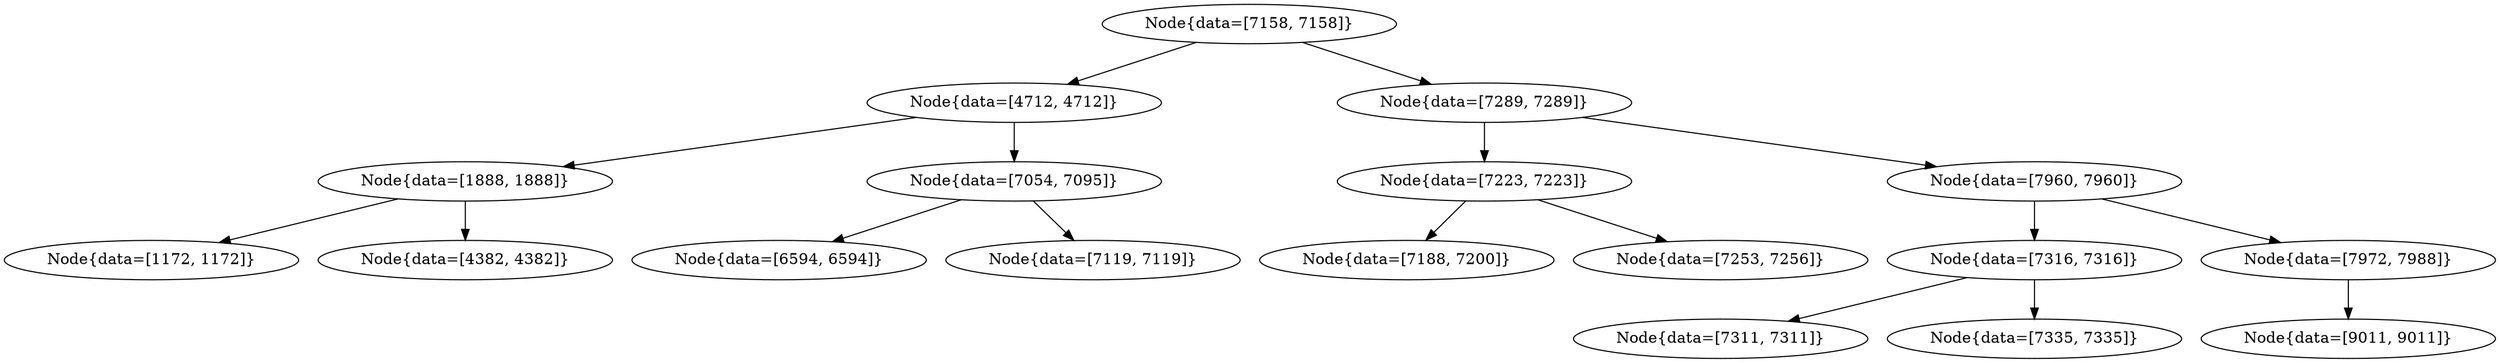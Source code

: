 digraph G{
238457546 [label="Node{data=[7158, 7158]}"]
238457546 -> 1974317504
1974317504 [label="Node{data=[4712, 4712]}"]
1974317504 -> 1560160481
1560160481 [label="Node{data=[1888, 1888]}"]
1560160481 -> 2059996587
2059996587 [label="Node{data=[1172, 1172]}"]
1560160481 -> 1087598842
1087598842 [label="Node{data=[4382, 4382]}"]
1974317504 -> 1483270801
1483270801 [label="Node{data=[7054, 7095]}"]
1483270801 -> 1971087453
1971087453 [label="Node{data=[6594, 6594]}"]
1483270801 -> 1198167820
1198167820 [label="Node{data=[7119, 7119]}"]
238457546 -> 484801467
484801467 [label="Node{data=[7289, 7289]}"]
484801467 -> 54929108
54929108 [label="Node{data=[7223, 7223]}"]
54929108 -> 367954017
367954017 [label="Node{data=[7188, 7200]}"]
54929108 -> 112176935
112176935 [label="Node{data=[7253, 7256]}"]
484801467 -> 832578794
832578794 [label="Node{data=[7960, 7960]}"]
832578794 -> 56804492
56804492 [label="Node{data=[7316, 7316]}"]
56804492 -> 1655630081
1655630081 [label="Node{data=[7311, 7311]}"]
56804492 -> 428057828
428057828 [label="Node{data=[7335, 7335]}"]
832578794 -> 699679818
699679818 [label="Node{data=[7972, 7988]}"]
699679818 -> 1021813588
1021813588 [label="Node{data=[9011, 9011]}"]
}